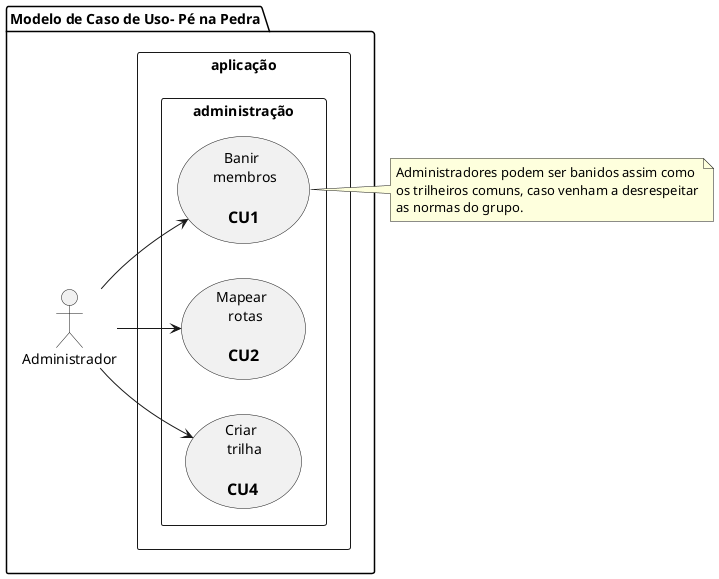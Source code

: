 @startuml pe_na_pedra_usecase_2
  left to right direction
  
  package "Modelo de Caso de Uso- Pé na Pedra" {
    
    :Administrador: as adm
    
    rectangle aplicação {
      rectangle administração {
        usecase uc1 as "Banir \n membros\n 
          == CU1"
        usecase uc2 as "Mapear \n rotas\n 
          == CU2"
        usecase uc4 as "Criar \n trilha\n 
          == CU4"
      }
    }
  } 

  note right of uc1
    Administradores podem ser banidos assim como
    os trilheiros comuns, caso venham a desrespeitar
    as normas do grupo.
  end note

  adm --> uc1
  adm --> uc2
  adm --> uc4
@enduml
